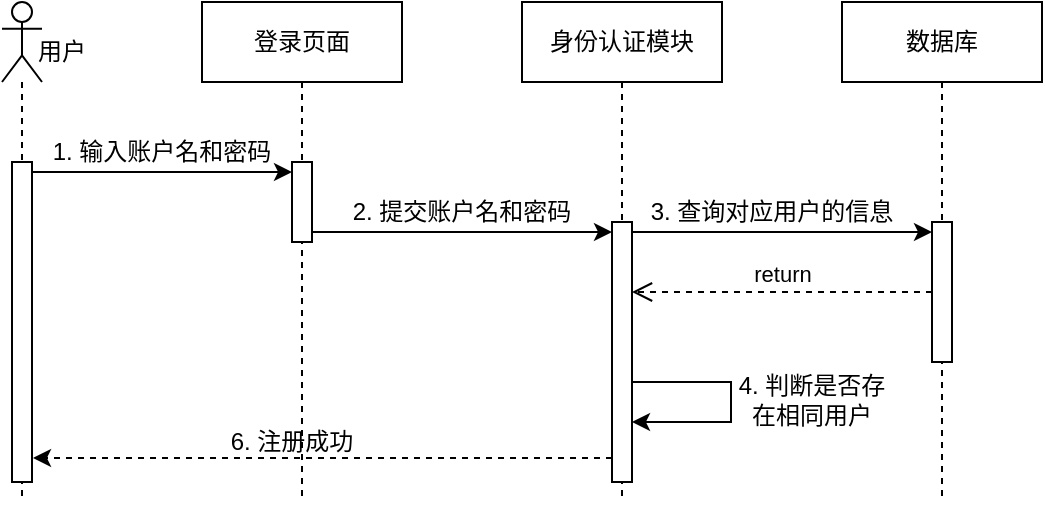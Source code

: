 <mxfile version="23.1.8" type="github">
  <diagram name="第 1 页" id="P7xmFHNfyyYK0Ppg5-Yj">
    <mxGraphModel dx="724" dy="396" grid="1" gridSize="10" guides="1" tooltips="1" connect="1" arrows="1" fold="1" page="1" pageScale="1" pageWidth="827" pageHeight="1169" math="0" shadow="0">
      <root>
        <mxCell id="0" />
        <mxCell id="1" parent="0" />
        <mxCell id="ddgmO0aUJOo5gJLLZodD-1" value="登录页面" style="shape=umlLifeline;perimeter=lifelinePerimeter;whiteSpace=wrap;html=1;container=1;dropTarget=0;collapsible=0;recursiveResize=0;outlineConnect=0;portConstraint=eastwest;newEdgeStyle={&quot;curved&quot;:0,&quot;rounded&quot;:0};" vertex="1" parent="1">
          <mxGeometry x="180" y="190" width="100" height="250" as="geometry" />
        </mxCell>
        <mxCell id="ddgmO0aUJOo5gJLLZodD-2" value="" style="html=1;points=[[0,0,0,0,5],[0,1,0,0,-5],[1,0,0,0,5],[1,1,0,0,-5]];perimeter=orthogonalPerimeter;outlineConnect=0;targetShapes=umlLifeline;portConstraint=eastwest;newEdgeStyle={&quot;curved&quot;:0,&quot;rounded&quot;:0};" vertex="1" parent="ddgmO0aUJOo5gJLLZodD-1">
          <mxGeometry x="45" y="80" width="10" height="40" as="geometry" />
        </mxCell>
        <mxCell id="ddgmO0aUJOo5gJLLZodD-3" value="" style="shape=umlLifeline;perimeter=lifelinePerimeter;whiteSpace=wrap;html=1;container=1;dropTarget=0;collapsible=0;recursiveResize=0;outlineConnect=0;portConstraint=eastwest;newEdgeStyle={&quot;curved&quot;:0,&quot;rounded&quot;:0};participant=umlActor;" vertex="1" parent="1">
          <mxGeometry x="80" y="190" width="20" height="250" as="geometry" />
        </mxCell>
        <mxCell id="ddgmO0aUJOo5gJLLZodD-4" value="" style="html=1;points=[[0,0,0,0,5],[0,1,0,0,-5],[1,0,0,0,5],[1,1,0,0,-5]];perimeter=orthogonalPerimeter;outlineConnect=0;targetShapes=umlLifeline;portConstraint=eastwest;newEdgeStyle={&quot;curved&quot;:0,&quot;rounded&quot;:0};" vertex="1" parent="ddgmO0aUJOo5gJLLZodD-3">
          <mxGeometry x="5" y="80" width="10" height="160" as="geometry" />
        </mxCell>
        <mxCell id="ddgmO0aUJOo5gJLLZodD-5" value="身份认证模块" style="shape=umlLifeline;perimeter=lifelinePerimeter;whiteSpace=wrap;html=1;container=1;dropTarget=0;collapsible=0;recursiveResize=0;outlineConnect=0;portConstraint=eastwest;newEdgeStyle={&quot;curved&quot;:0,&quot;rounded&quot;:0};" vertex="1" parent="1">
          <mxGeometry x="340" y="190" width="100" height="250" as="geometry" />
        </mxCell>
        <mxCell id="ddgmO0aUJOo5gJLLZodD-6" value="" style="html=1;points=[[0,0,0,0,5],[0,1,0,0,-5],[1,0,0,0,5],[1,1,0,0,-5]];perimeter=orthogonalPerimeter;outlineConnect=0;targetShapes=umlLifeline;portConstraint=eastwest;newEdgeStyle={&quot;curved&quot;:0,&quot;rounded&quot;:0};" vertex="1" parent="ddgmO0aUJOo5gJLLZodD-5">
          <mxGeometry x="45" y="110" width="10" height="130" as="geometry" />
        </mxCell>
        <mxCell id="ddgmO0aUJOo5gJLLZodD-7" value="数据库" style="shape=umlLifeline;perimeter=lifelinePerimeter;whiteSpace=wrap;html=1;container=1;dropTarget=0;collapsible=0;recursiveResize=0;outlineConnect=0;portConstraint=eastwest;newEdgeStyle={&quot;curved&quot;:0,&quot;rounded&quot;:0};" vertex="1" parent="1">
          <mxGeometry x="500" y="190" width="100" height="250" as="geometry" />
        </mxCell>
        <mxCell id="ddgmO0aUJOo5gJLLZodD-8" value="" style="html=1;points=[[0,0,0,0,5],[0,1,0,0,-5],[1,0,0,0,5],[1,1,0,0,-5]];perimeter=orthogonalPerimeter;outlineConnect=0;targetShapes=umlLifeline;portConstraint=eastwest;newEdgeStyle={&quot;curved&quot;:0,&quot;rounded&quot;:0};" vertex="1" parent="ddgmO0aUJOo5gJLLZodD-7">
          <mxGeometry x="45" y="110" width="10" height="70" as="geometry" />
        </mxCell>
        <mxCell id="ddgmO0aUJOo5gJLLZodD-10" style="edgeStyle=orthogonalEdgeStyle;rounded=0;orthogonalLoop=1;jettySize=auto;html=1;curved=0;exitX=1;exitY=0;exitDx=0;exitDy=5;exitPerimeter=0;entryX=0;entryY=0;entryDx=0;entryDy=5;entryPerimeter=0;" edge="1" parent="1" source="ddgmO0aUJOo5gJLLZodD-4" target="ddgmO0aUJOo5gJLLZodD-2">
          <mxGeometry relative="1" as="geometry" />
        </mxCell>
        <mxCell id="ddgmO0aUJOo5gJLLZodD-11" value="用户" style="text;html=1;align=center;verticalAlign=middle;whiteSpace=wrap;rounded=0;" vertex="1" parent="1">
          <mxGeometry x="80" y="200" width="60" height="30" as="geometry" />
        </mxCell>
        <mxCell id="ddgmO0aUJOo5gJLLZodD-12" value="1. 输入账户名和密码" style="text;html=1;align=center;verticalAlign=middle;whiteSpace=wrap;rounded=0;" vertex="1" parent="1">
          <mxGeometry x="100" y="250" width="120" height="30" as="geometry" />
        </mxCell>
        <mxCell id="ddgmO0aUJOo5gJLLZodD-13" style="edgeStyle=orthogonalEdgeStyle;rounded=0;orthogonalLoop=1;jettySize=auto;html=1;curved=0;exitX=1;exitY=1;exitDx=0;exitDy=-5;exitPerimeter=0;entryX=0;entryY=0;entryDx=0;entryDy=5;entryPerimeter=0;" edge="1" parent="1" source="ddgmO0aUJOo5gJLLZodD-2" target="ddgmO0aUJOo5gJLLZodD-6">
          <mxGeometry relative="1" as="geometry" />
        </mxCell>
        <mxCell id="ddgmO0aUJOo5gJLLZodD-14" value="2. 提交账户名和密码" style="text;html=1;align=center;verticalAlign=middle;whiteSpace=wrap;rounded=0;" vertex="1" parent="1">
          <mxGeometry x="250" y="280" width="120" height="30" as="geometry" />
        </mxCell>
        <mxCell id="ddgmO0aUJOo5gJLLZodD-15" style="edgeStyle=orthogonalEdgeStyle;rounded=0;orthogonalLoop=1;jettySize=auto;html=1;curved=0;exitX=1;exitY=0;exitDx=0;exitDy=5;exitPerimeter=0;entryX=0;entryY=0;entryDx=0;entryDy=5;entryPerimeter=0;" edge="1" parent="1" source="ddgmO0aUJOo5gJLLZodD-6" target="ddgmO0aUJOo5gJLLZodD-8">
          <mxGeometry relative="1" as="geometry" />
        </mxCell>
        <mxCell id="ddgmO0aUJOo5gJLLZodD-16" value="return" style="html=1;verticalAlign=bottom;endArrow=open;dashed=1;endSize=8;curved=0;rounded=0;" edge="1" parent="1" source="ddgmO0aUJOo5gJLLZodD-8" target="ddgmO0aUJOo5gJLLZodD-6">
          <mxGeometry relative="1" as="geometry">
            <mxPoint x="480" y="340" as="sourcePoint" />
            <mxPoint x="400" y="340" as="targetPoint" />
          </mxGeometry>
        </mxCell>
        <mxCell id="ddgmO0aUJOo5gJLLZodD-17" value="3. 查询对应用户的信息" style="text;html=1;align=center;verticalAlign=middle;whiteSpace=wrap;rounded=0;" vertex="1" parent="1">
          <mxGeometry x="400" y="280" width="130" height="30" as="geometry" />
        </mxCell>
        <mxCell id="ddgmO0aUJOo5gJLLZodD-18" style="edgeStyle=orthogonalEdgeStyle;rounded=0;orthogonalLoop=1;jettySize=auto;html=1;curved=0;" edge="1" parent="1">
          <mxGeometry relative="1" as="geometry">
            <mxPoint x="395" y="400" as="targetPoint" />
            <mxPoint x="395.49" y="380" as="sourcePoint" />
            <Array as="points">
              <mxPoint x="444.49" y="380" />
            </Array>
          </mxGeometry>
        </mxCell>
        <mxCell id="ddgmO0aUJOo5gJLLZodD-19" value="4. 判断是否存在相同用户" style="text;html=1;align=center;verticalAlign=middle;whiteSpace=wrap;rounded=0;" vertex="1" parent="1">
          <mxGeometry x="445" y="374" width="80" height="30" as="geometry" />
        </mxCell>
        <mxCell id="ddgmO0aUJOo5gJLLZodD-24" style="edgeStyle=orthogonalEdgeStyle;rounded=0;orthogonalLoop=1;jettySize=auto;html=1;curved=0;exitX=0;exitY=1;exitDx=0;exitDy=-5;exitPerimeter=0;dashed=1;" edge="1" parent="1">
          <mxGeometry relative="1" as="geometry">
            <mxPoint x="385" y="418.0" as="sourcePoint" />
            <mxPoint x="95.5" y="418" as="targetPoint" />
          </mxGeometry>
        </mxCell>
        <mxCell id="ddgmO0aUJOo5gJLLZodD-25" value="6. 注册成功" style="text;html=1;align=center;verticalAlign=middle;whiteSpace=wrap;rounded=0;" vertex="1" parent="1">
          <mxGeometry x="180" y="395" width="90" height="30" as="geometry" />
        </mxCell>
      </root>
    </mxGraphModel>
  </diagram>
</mxfile>
